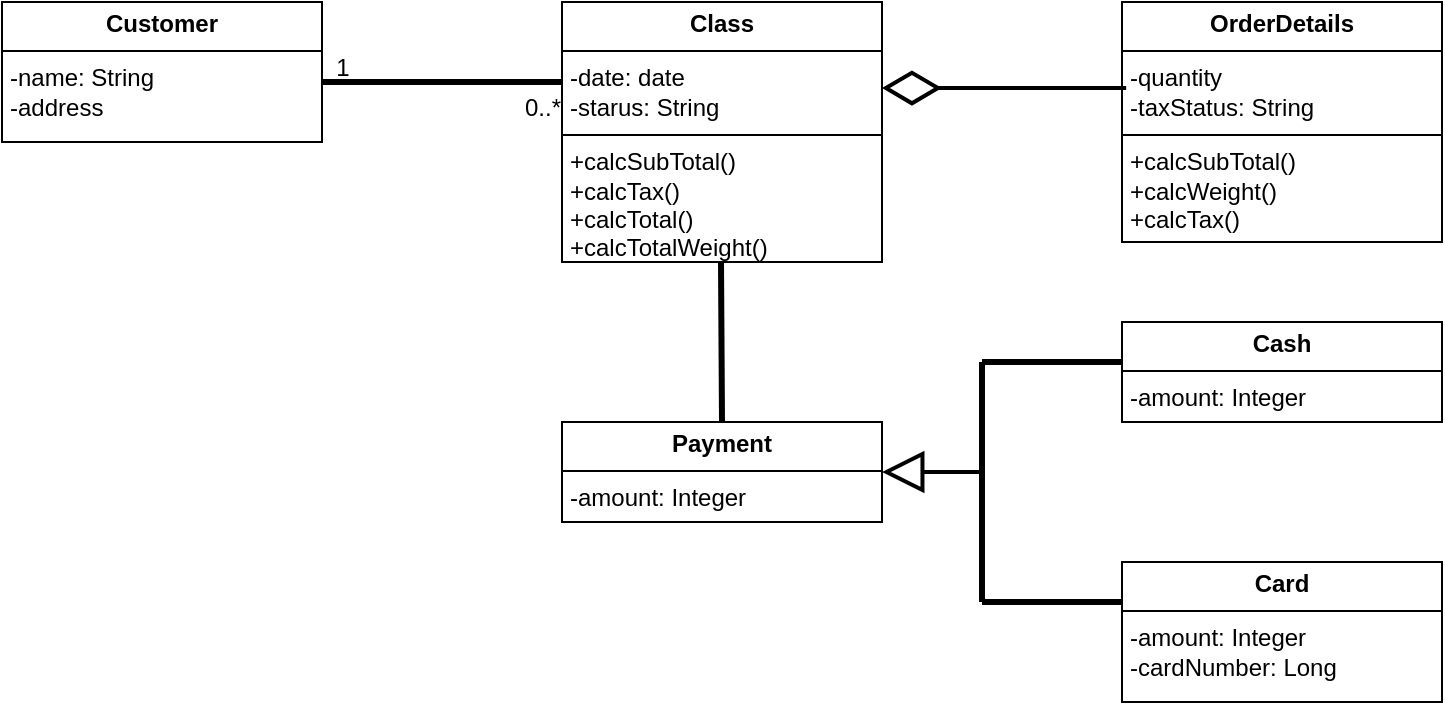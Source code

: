<mxfile version="24.7.8">
  <diagram name="Page-1" id="-uA-WySJflA7NHdNq5R0">
    <mxGraphModel dx="1114" dy="664" grid="1" gridSize="10" guides="1" tooltips="1" connect="1" arrows="1" fold="1" page="1" pageScale="1" pageWidth="827" pageHeight="1169" math="0" shadow="0">
      <root>
        <mxCell id="0" />
        <mxCell id="1" parent="0" />
        <mxCell id="auq0zTFkFDBfCZxuGopQ-1" value="&lt;p style=&quot;margin:0px;margin-top:4px;text-align:center;&quot;&gt;&lt;b&gt;Customer&lt;/b&gt;&lt;/p&gt;&lt;hr size=&quot;1&quot; style=&quot;border-style:solid;&quot;&gt;&lt;p style=&quot;margin:0px;margin-left:4px;&quot;&gt;-name: String&lt;/p&gt;&lt;p style=&quot;margin:0px;margin-left:4px;&quot;&gt;-address&lt;/p&gt;&lt;p style=&quot;margin:0px;margin-left:4px;&quot;&gt;&lt;br&gt;&lt;/p&gt;" style="verticalAlign=top;align=left;overflow=fill;html=1;whiteSpace=wrap;" vertex="1" parent="1">
          <mxGeometry x="50" y="90" width="160" height="70" as="geometry" />
        </mxCell>
        <mxCell id="auq0zTFkFDBfCZxuGopQ-3" value="&lt;p style=&quot;margin:0px;margin-top:4px;text-align:center;&quot;&gt;&lt;b&gt;Class&lt;/b&gt;&lt;/p&gt;&lt;hr size=&quot;1&quot; style=&quot;border-style:solid;&quot;&gt;&lt;p style=&quot;margin:0px;margin-left:4px;&quot;&gt;-date: date&lt;/p&gt;&lt;p style=&quot;margin:0px;margin-left:4px;&quot;&gt;-starus: String&lt;/p&gt;&lt;hr size=&quot;1&quot; style=&quot;border-style:solid;&quot;&gt;&lt;p style=&quot;margin:0px;margin-left:4px;&quot;&gt;+calcSubTotal()&lt;/p&gt;&lt;p style=&quot;margin:0px;margin-left:4px;&quot;&gt;+calcTax()&lt;/p&gt;&lt;p style=&quot;margin:0px;margin-left:4px;&quot;&gt;+calcTotal()&lt;/p&gt;&lt;p style=&quot;margin:0px;margin-left:4px;&quot;&gt;+calcTotalWeight()&lt;/p&gt;" style="verticalAlign=top;align=left;overflow=fill;html=1;whiteSpace=wrap;" vertex="1" parent="1">
          <mxGeometry x="330" y="90" width="160" height="130" as="geometry" />
        </mxCell>
        <mxCell id="auq0zTFkFDBfCZxuGopQ-4" value="&lt;p style=&quot;margin:0px;margin-top:4px;text-align:center;&quot;&gt;&lt;b&gt;OrderDetails&lt;/b&gt;&lt;/p&gt;&lt;hr size=&quot;1&quot; style=&quot;border-style:solid;&quot;&gt;&lt;p style=&quot;margin:0px;margin-left:4px;&quot;&gt;-quantity&lt;/p&gt;&lt;p style=&quot;margin:0px;margin-left:4px;&quot;&gt;-taxStatus: String&lt;/p&gt;&lt;hr size=&quot;1&quot; style=&quot;border-style:solid;&quot;&gt;&lt;p style=&quot;margin: 0px 0px 0px 4px;&quot;&gt;+calcSubTotal()&lt;/p&gt;&lt;p style=&quot;margin: 0px 0px 0px 4px;&quot;&gt;+calcWeight()&lt;br&gt;&lt;/p&gt;&lt;p style=&quot;margin: 0px 0px 0px 4px;&quot;&gt;+calcTax()&lt;/p&gt;" style="verticalAlign=top;align=left;overflow=fill;html=1;whiteSpace=wrap;" vertex="1" parent="1">
          <mxGeometry x="610" y="90" width="160" height="120" as="geometry" />
        </mxCell>
        <mxCell id="auq0zTFkFDBfCZxuGopQ-9" value="&lt;p style=&quot;margin:0px;margin-top:4px;text-align:center;&quot;&gt;&lt;b&gt;Payment&lt;/b&gt;&lt;/p&gt;&lt;hr size=&quot;1&quot; style=&quot;border-style:solid;&quot;&gt;&lt;p style=&quot;margin:0px;margin-left:4px;&quot;&gt;-amount: Integer&lt;br&gt;&lt;/p&gt;&lt;p style=&quot;margin:0px;margin-left:4px;&quot;&gt;&lt;br&gt;&lt;/p&gt;" style="verticalAlign=top;align=left;overflow=fill;html=1;whiteSpace=wrap;" vertex="1" parent="1">
          <mxGeometry x="330" y="300" width="160" height="50" as="geometry" />
        </mxCell>
        <mxCell id="auq0zTFkFDBfCZxuGopQ-10" value="&lt;p style=&quot;margin:0px;margin-top:4px;text-align:center;&quot;&gt;&lt;b&gt;Cash&lt;/b&gt;&lt;/p&gt;&lt;hr size=&quot;1&quot; style=&quot;border-style:solid;&quot;&gt;&lt;p style=&quot;margin:0px;margin-left:4px;&quot;&gt;-amount: Integer&lt;br&gt;&lt;/p&gt;&lt;p style=&quot;margin:0px;margin-left:4px;&quot;&gt;&lt;br&gt;&lt;/p&gt;" style="verticalAlign=top;align=left;overflow=fill;html=1;whiteSpace=wrap;" vertex="1" parent="1">
          <mxGeometry x="610" y="250" width="160" height="50" as="geometry" />
        </mxCell>
        <mxCell id="auq0zTFkFDBfCZxuGopQ-11" value="&lt;p style=&quot;margin:0px;margin-top:4px;text-align:center;&quot;&gt;&lt;b&gt;Card&lt;/b&gt;&lt;/p&gt;&lt;hr size=&quot;1&quot; style=&quot;border-style:solid;&quot;&gt;&lt;p style=&quot;margin:0px;margin-left:4px;&quot;&gt;-amount: Integer&lt;br&gt;&lt;/p&gt;&lt;p style=&quot;margin:0px;margin-left:4px;&quot;&gt;-cardNumber: Long&lt;/p&gt;&lt;p style=&quot;margin:0px;margin-left:4px;&quot;&gt;&lt;br&gt;&lt;/p&gt;" style="verticalAlign=top;align=left;overflow=fill;html=1;whiteSpace=wrap;" vertex="1" parent="1">
          <mxGeometry x="610" y="370" width="160" height="70" as="geometry" />
        </mxCell>
        <mxCell id="auq0zTFkFDBfCZxuGopQ-16" value="" style="endArrow=diamondThin;endFill=0;endSize=24;html=1;rounded=0;exitX=0.013;exitY=0.358;exitDx=0;exitDy=0;entryX=1;entryY=0.331;entryDx=0;entryDy=0;entryPerimeter=0;exitPerimeter=0;strokeWidth=2;" edge="1" parent="1" source="auq0zTFkFDBfCZxuGopQ-4" target="auq0zTFkFDBfCZxuGopQ-3">
          <mxGeometry width="160" relative="1" as="geometry">
            <mxPoint x="500" y="40" as="sourcePoint" />
            <mxPoint x="630.08" y="40.02" as="targetPoint" />
          </mxGeometry>
        </mxCell>
        <mxCell id="auq0zTFkFDBfCZxuGopQ-17" value="" style="html=1;verticalAlign=bottom;endArrow=block;curved=0;rounded=0;entryX=1;entryY=0.5;entryDx=0;entryDy=0;endSize=16;endFill=0;strokeWidth=2;" edge="1" parent="1" target="auq0zTFkFDBfCZxuGopQ-9">
          <mxGeometry x="0.25" y="20" width="80" relative="1" as="geometry">
            <mxPoint x="540" y="325" as="sourcePoint" />
            <mxPoint x="560" y="380" as="targetPoint" />
            <mxPoint as="offset" />
          </mxGeometry>
        </mxCell>
        <mxCell id="auq0zTFkFDBfCZxuGopQ-18" value="" style="endArrow=none;startArrow=none;endFill=0;startFill=0;endSize=8;html=1;verticalAlign=bottom;labelBackgroundColor=none;strokeWidth=3;rounded=0;" edge="1" parent="1">
          <mxGeometry width="160" relative="1" as="geometry">
            <mxPoint x="540" y="270" as="sourcePoint" />
            <mxPoint x="610" y="270" as="targetPoint" />
          </mxGeometry>
        </mxCell>
        <mxCell id="auq0zTFkFDBfCZxuGopQ-19" value="" style="endArrow=none;startArrow=none;endFill=0;startFill=0;endSize=8;html=1;verticalAlign=bottom;labelBackgroundColor=none;strokeWidth=3;rounded=0;" edge="1" parent="1">
          <mxGeometry width="160" relative="1" as="geometry">
            <mxPoint x="540" y="390" as="sourcePoint" />
            <mxPoint x="610" y="390" as="targetPoint" />
          </mxGeometry>
        </mxCell>
        <mxCell id="auq0zTFkFDBfCZxuGopQ-20" value="" style="endArrow=none;startArrow=none;endFill=0;startFill=0;endSize=8;html=1;verticalAlign=bottom;labelBackgroundColor=none;strokeWidth=3;rounded=0;" edge="1" parent="1">
          <mxGeometry width="160" relative="1" as="geometry">
            <mxPoint x="540" y="270" as="sourcePoint" />
            <mxPoint x="540" y="390" as="targetPoint" />
          </mxGeometry>
        </mxCell>
        <mxCell id="auq0zTFkFDBfCZxuGopQ-21" value="" style="endArrow=none;startArrow=none;endFill=0;startFill=0;endSize=8;html=1;verticalAlign=bottom;labelBackgroundColor=none;strokeWidth=3;rounded=0;entryX=0.5;entryY=0;entryDx=0;entryDy=0;" edge="1" parent="1" target="auq0zTFkFDBfCZxuGopQ-9">
          <mxGeometry width="160" relative="1" as="geometry">
            <mxPoint x="409.5" y="220" as="sourcePoint" />
            <mxPoint x="410" y="290" as="targetPoint" />
          </mxGeometry>
        </mxCell>
        <mxCell id="auq0zTFkFDBfCZxuGopQ-28" value="" style="endArrow=none;startArrow=none;endFill=0;startFill=0;endSize=8;html=1;verticalAlign=bottom;labelBackgroundColor=none;strokeWidth=3;rounded=0;" edge="1" parent="1">
          <mxGeometry width="160" relative="1" as="geometry">
            <mxPoint x="210" y="130" as="sourcePoint" />
            <mxPoint x="330" y="130" as="targetPoint" />
          </mxGeometry>
        </mxCell>
        <mxCell id="auq0zTFkFDBfCZxuGopQ-29" value="1" style="text;html=1;align=center;verticalAlign=middle;resizable=0;points=[];autosize=1;strokeColor=none;fillColor=none;" vertex="1" parent="1">
          <mxGeometry x="205" y="108" width="30" height="30" as="geometry" />
        </mxCell>
        <mxCell id="auq0zTFkFDBfCZxuGopQ-30" value="0..*" style="text;html=1;align=center;verticalAlign=middle;resizable=0;points=[];autosize=1;strokeColor=none;fillColor=none;" vertex="1" parent="1">
          <mxGeometry x="300" y="128" width="40" height="30" as="geometry" />
        </mxCell>
      </root>
    </mxGraphModel>
  </diagram>
</mxfile>
